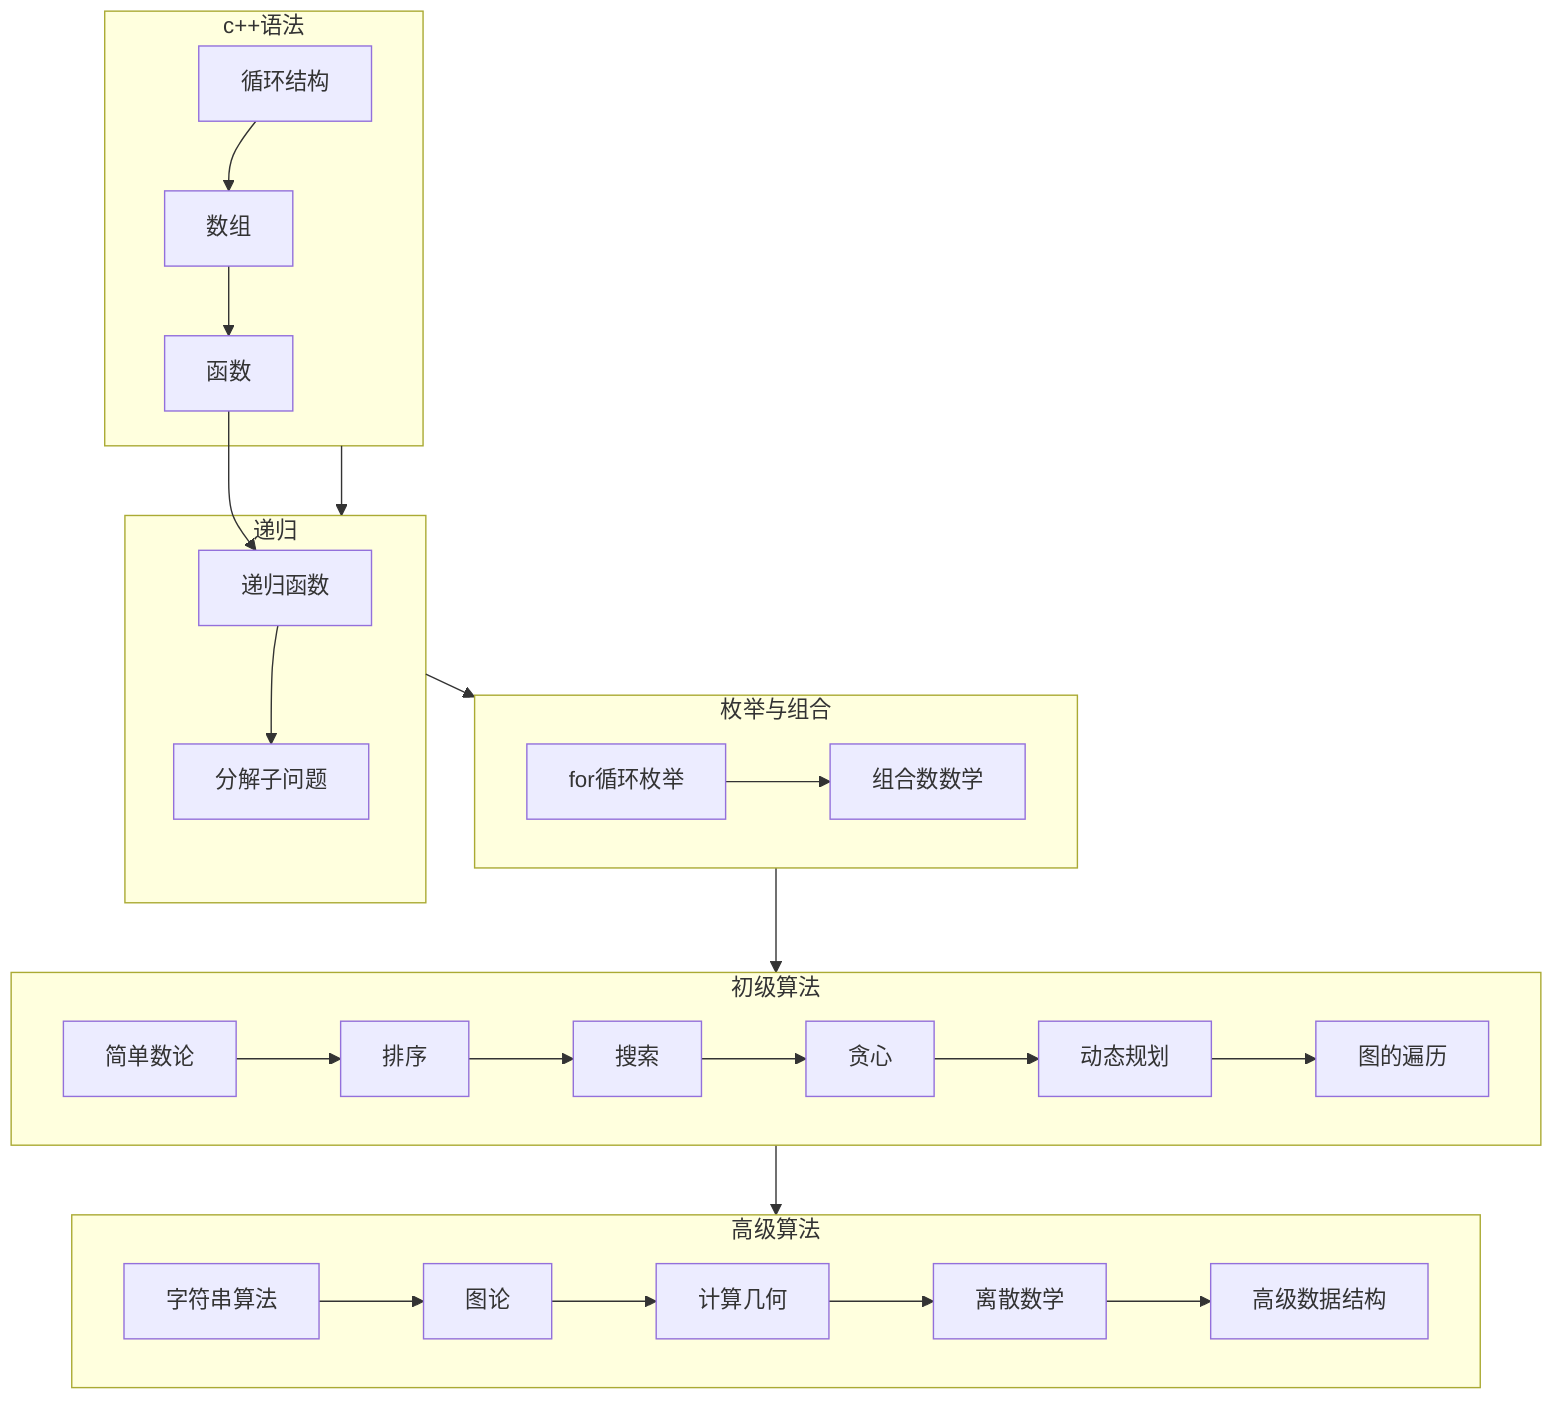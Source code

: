 flowchart TB
    subgraph c++语法
        循环结构-->数组-->函数;
    end

    subgraph 递归
        递归函数-->分解子问题
    end

    subgraph 枚举与组合
        for循环枚举-->组合数数学
    end

    subgraph 初级算法
    简单数论-->排序 --> 搜索 --> 贪心 --> 动态规划 --> 图的遍历
    end

    subgraph 高级算法
        字符串算法-->
        图论-->
        计算几何-->
        离散数学-->
        高级数据结构
    end

    c++语法 --> 递归
    递归-->枚举与组合-->初级算法
    初级算法 --> 高级算法
    函数-->递归函数